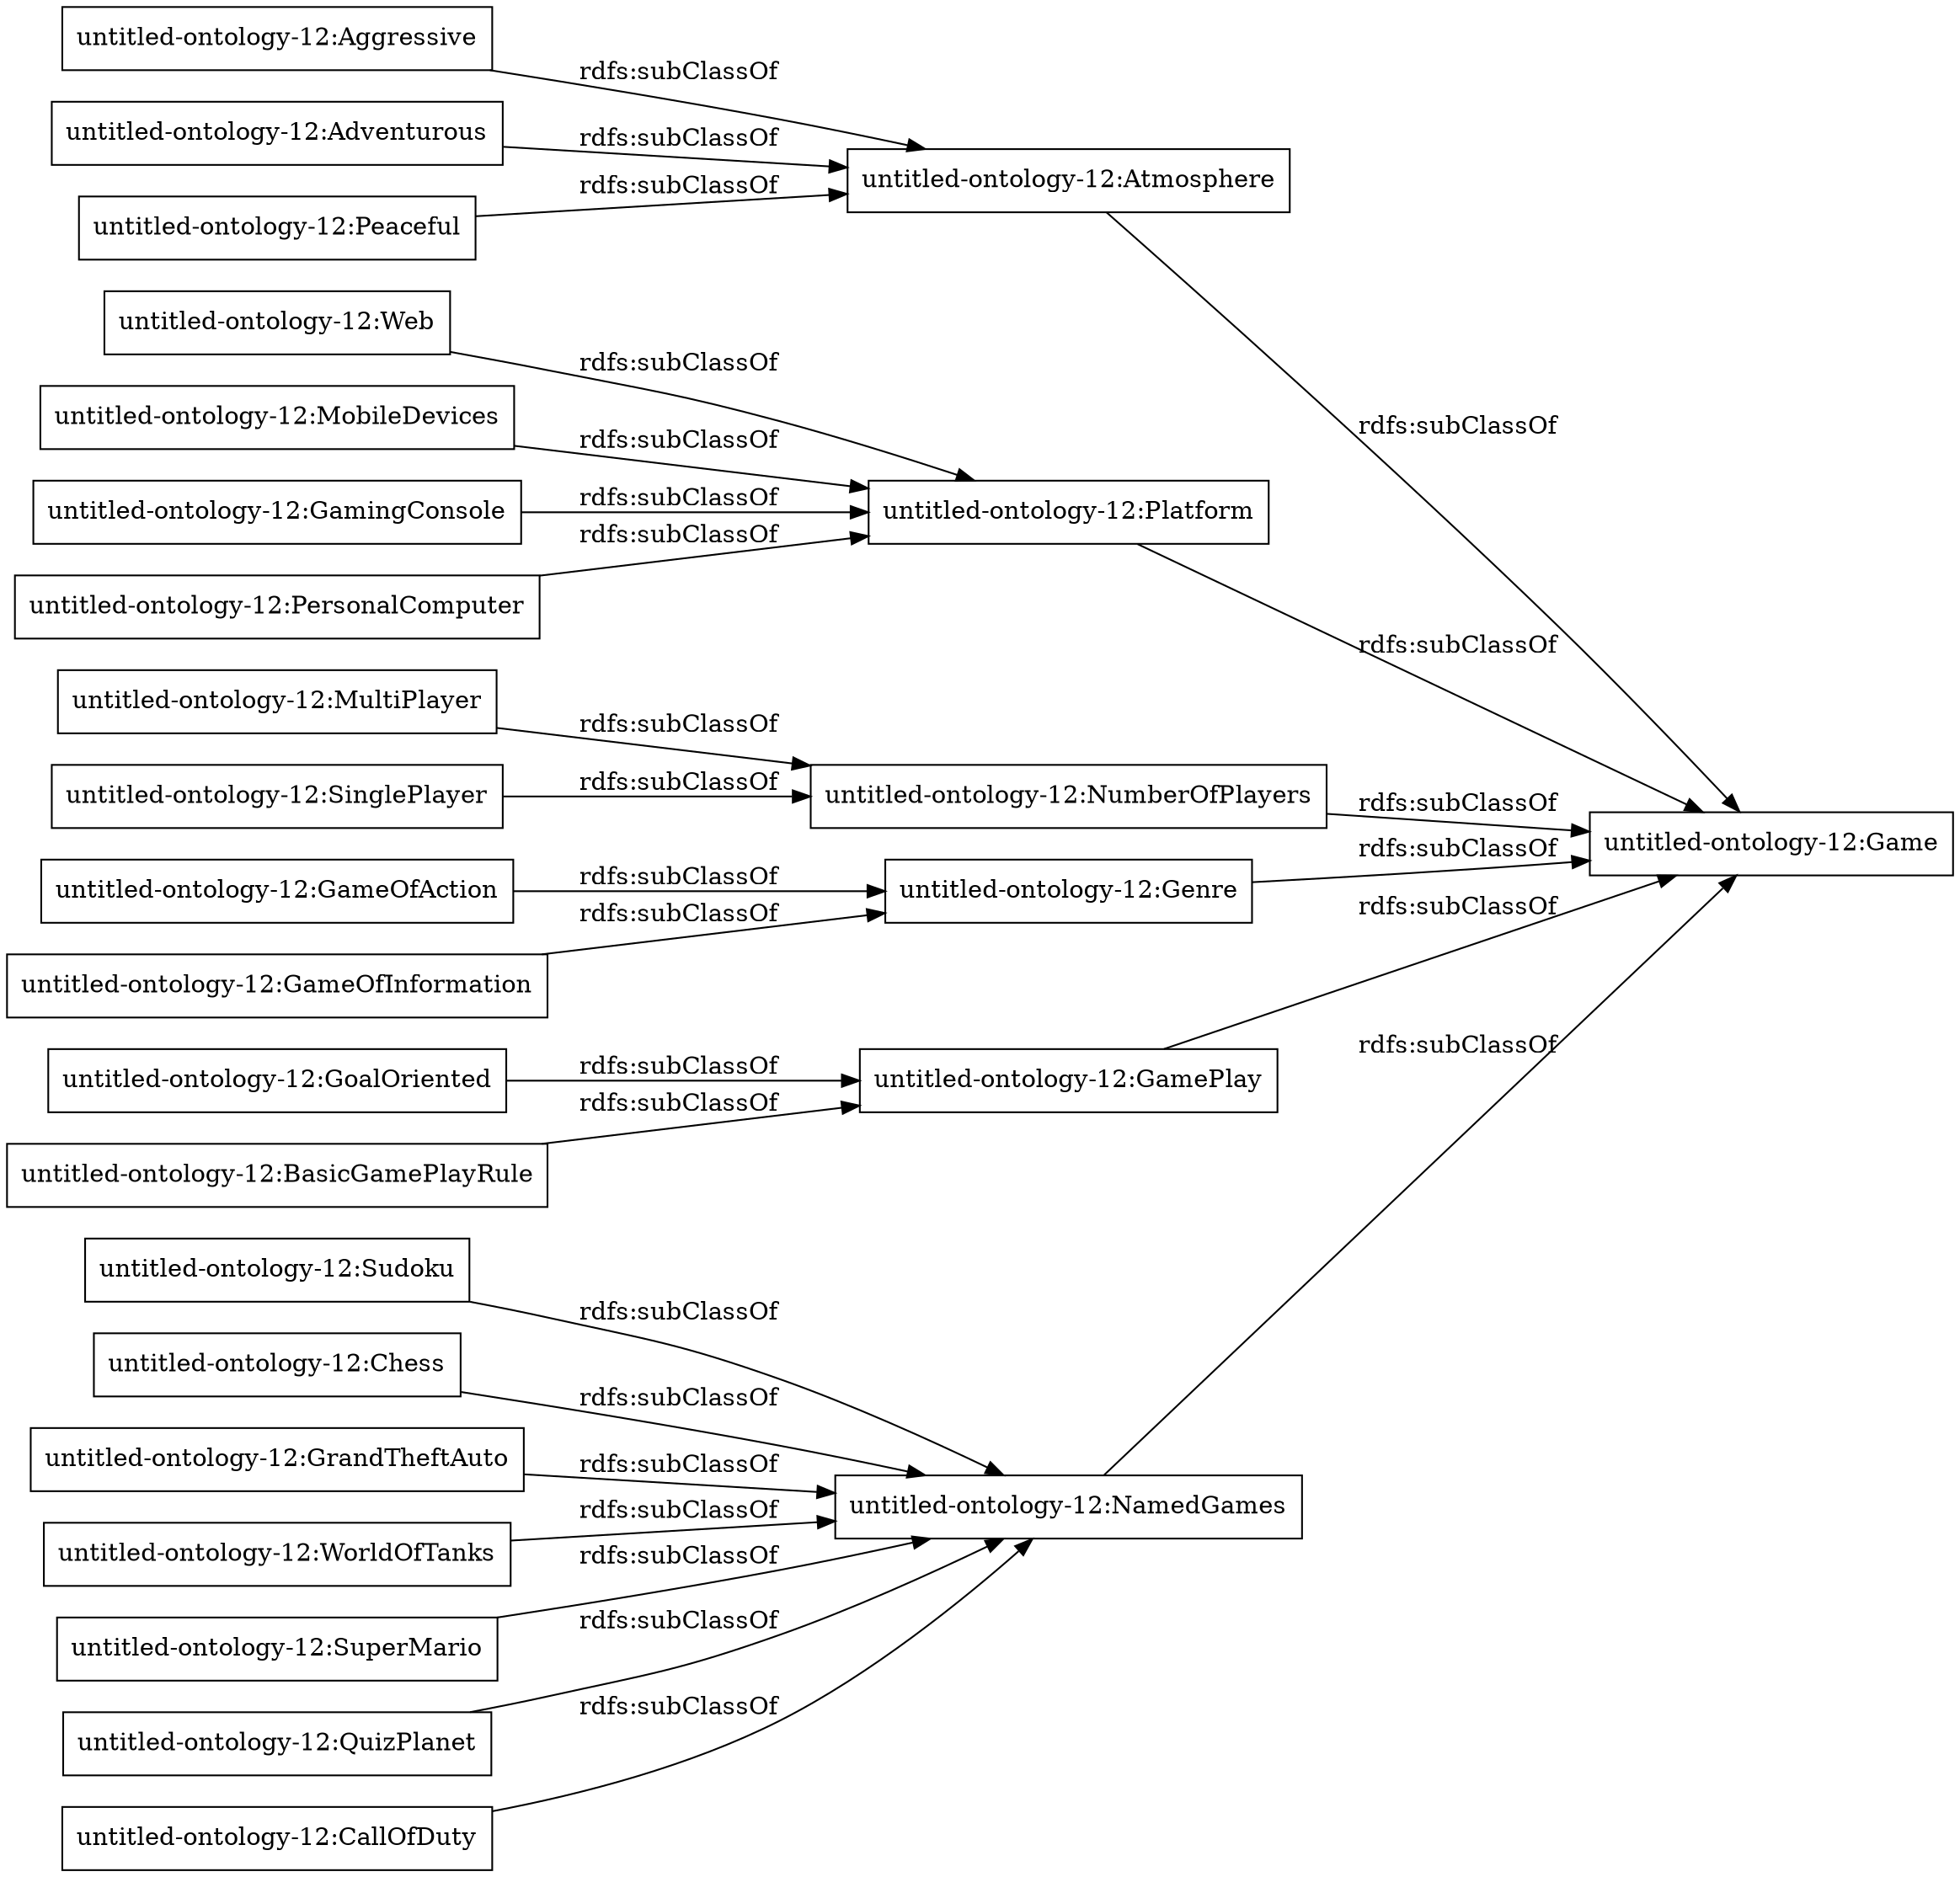 digraph ar2dtool_diagram { 
rankdir=LR;
size="1000"
node [shape = rectangle, color="black"]; "untitled-ontology-12:GameOfInformation" "untitled-ontology-12:Peaceful" "untitled-ontology-12:Atmosphere" "untitled-ontology-12:BasicGamePlayRule" "untitled-ontology-12:QuizPlanet" "untitled-ontology-12:Platform" "untitled-ontology-12:Web" "untitled-ontology-12:NumberOfPlayers" "untitled-ontology-12:MobileDevices" "untitled-ontology-12:Genre" "untitled-ontology-12:Aggressive" "untitled-ontology-12:Game" "untitled-ontology-12:GamePlay" "untitled-ontology-12:MultiPlayer" "untitled-ontology-12:CallOfDuty" "untitled-ontology-12:Sudoku" "untitled-ontology-12:Chess" "untitled-ontology-12:GoalOriented" "untitled-ontology-12:GrandTheftAuto" "untitled-ontology-12:Adventurous" "untitled-ontology-12:GamingConsole" "untitled-ontology-12:SinglePlayer" "untitled-ontology-12:GameOfAction" "untitled-ontology-12:PersonalComputer" "untitled-ontology-12:WorldOfTanks" "untitled-ontology-12:SuperMario" "untitled-ontology-12:NamedGames" ; /*classes style*/
	"untitled-ontology-12:Platform" -> "untitled-ontology-12:Game" [ label = "rdfs:subClassOf" ];
	"untitled-ontology-12:Adventurous" -> "untitled-ontology-12:Atmosphere" [ label = "rdfs:subClassOf" ];
	"untitled-ontology-12:NamedGames" -> "untitled-ontology-12:Game" [ label = "rdfs:subClassOf" ];
	"untitled-ontology-12:Atmosphere" -> "untitled-ontology-12:Game" [ label = "rdfs:subClassOf" ];
	"untitled-ontology-12:GoalOriented" -> "untitled-ontology-12:GamePlay" [ label = "rdfs:subClassOf" ];
	"untitled-ontology-12:SinglePlayer" -> "untitled-ontology-12:NumberOfPlayers" [ label = "rdfs:subClassOf" ];
	"untitled-ontology-12:Peaceful" -> "untitled-ontology-12:Atmosphere" [ label = "rdfs:subClassOf" ];
	"untitled-ontology-12:Aggressive" -> "untitled-ontology-12:Atmosphere" [ label = "rdfs:subClassOf" ];
	"untitled-ontology-12:Chess" -> "untitled-ontology-12:NamedGames" [ label = "rdfs:subClassOf" ];
	"untitled-ontology-12:QuizPlanet" -> "untitled-ontology-12:NamedGames" [ label = "rdfs:subClassOf" ];
	"untitled-ontology-12:SuperMario" -> "untitled-ontology-12:NamedGames" [ label = "rdfs:subClassOf" ];
	"untitled-ontology-12:MobileDevices" -> "untitled-ontology-12:Platform" [ label = "rdfs:subClassOf" ];
	"untitled-ontology-12:GameOfAction" -> "untitled-ontology-12:Genre" [ label = "rdfs:subClassOf" ];
	"untitled-ontology-12:CallOfDuty" -> "untitled-ontology-12:NamedGames" [ label = "rdfs:subClassOf" ];
	"untitled-ontology-12:Sudoku" -> "untitled-ontology-12:NamedGames" [ label = "rdfs:subClassOf" ];
	"untitled-ontology-12:WorldOfTanks" -> "untitled-ontology-12:NamedGames" [ label = "rdfs:subClassOf" ];
	"untitled-ontology-12:GrandTheftAuto" -> "untitled-ontology-12:NamedGames" [ label = "rdfs:subClassOf" ];
	"untitled-ontology-12:Web" -> "untitled-ontology-12:Platform" [ label = "rdfs:subClassOf" ];
	"untitled-ontology-12:NumberOfPlayers" -> "untitled-ontology-12:Game" [ label = "rdfs:subClassOf" ];
	"untitled-ontology-12:GamePlay" -> "untitled-ontology-12:Game" [ label = "rdfs:subClassOf" ];
	"untitled-ontology-12:GamingConsole" -> "untitled-ontology-12:Platform" [ label = "rdfs:subClassOf" ];
	"untitled-ontology-12:PersonalComputer" -> "untitled-ontology-12:Platform" [ label = "rdfs:subClassOf" ];
	"untitled-ontology-12:GameOfInformation" -> "untitled-ontology-12:Genre" [ label = "rdfs:subClassOf" ];
	"untitled-ontology-12:MultiPlayer" -> "untitled-ontology-12:NumberOfPlayers" [ label = "rdfs:subClassOf" ];
	"untitled-ontology-12:Genre" -> "untitled-ontology-12:Game" [ label = "rdfs:subClassOf" ];
	"untitled-ontology-12:BasicGamePlayRule" -> "untitled-ontology-12:GamePlay" [ label = "rdfs:subClassOf" ];

}
